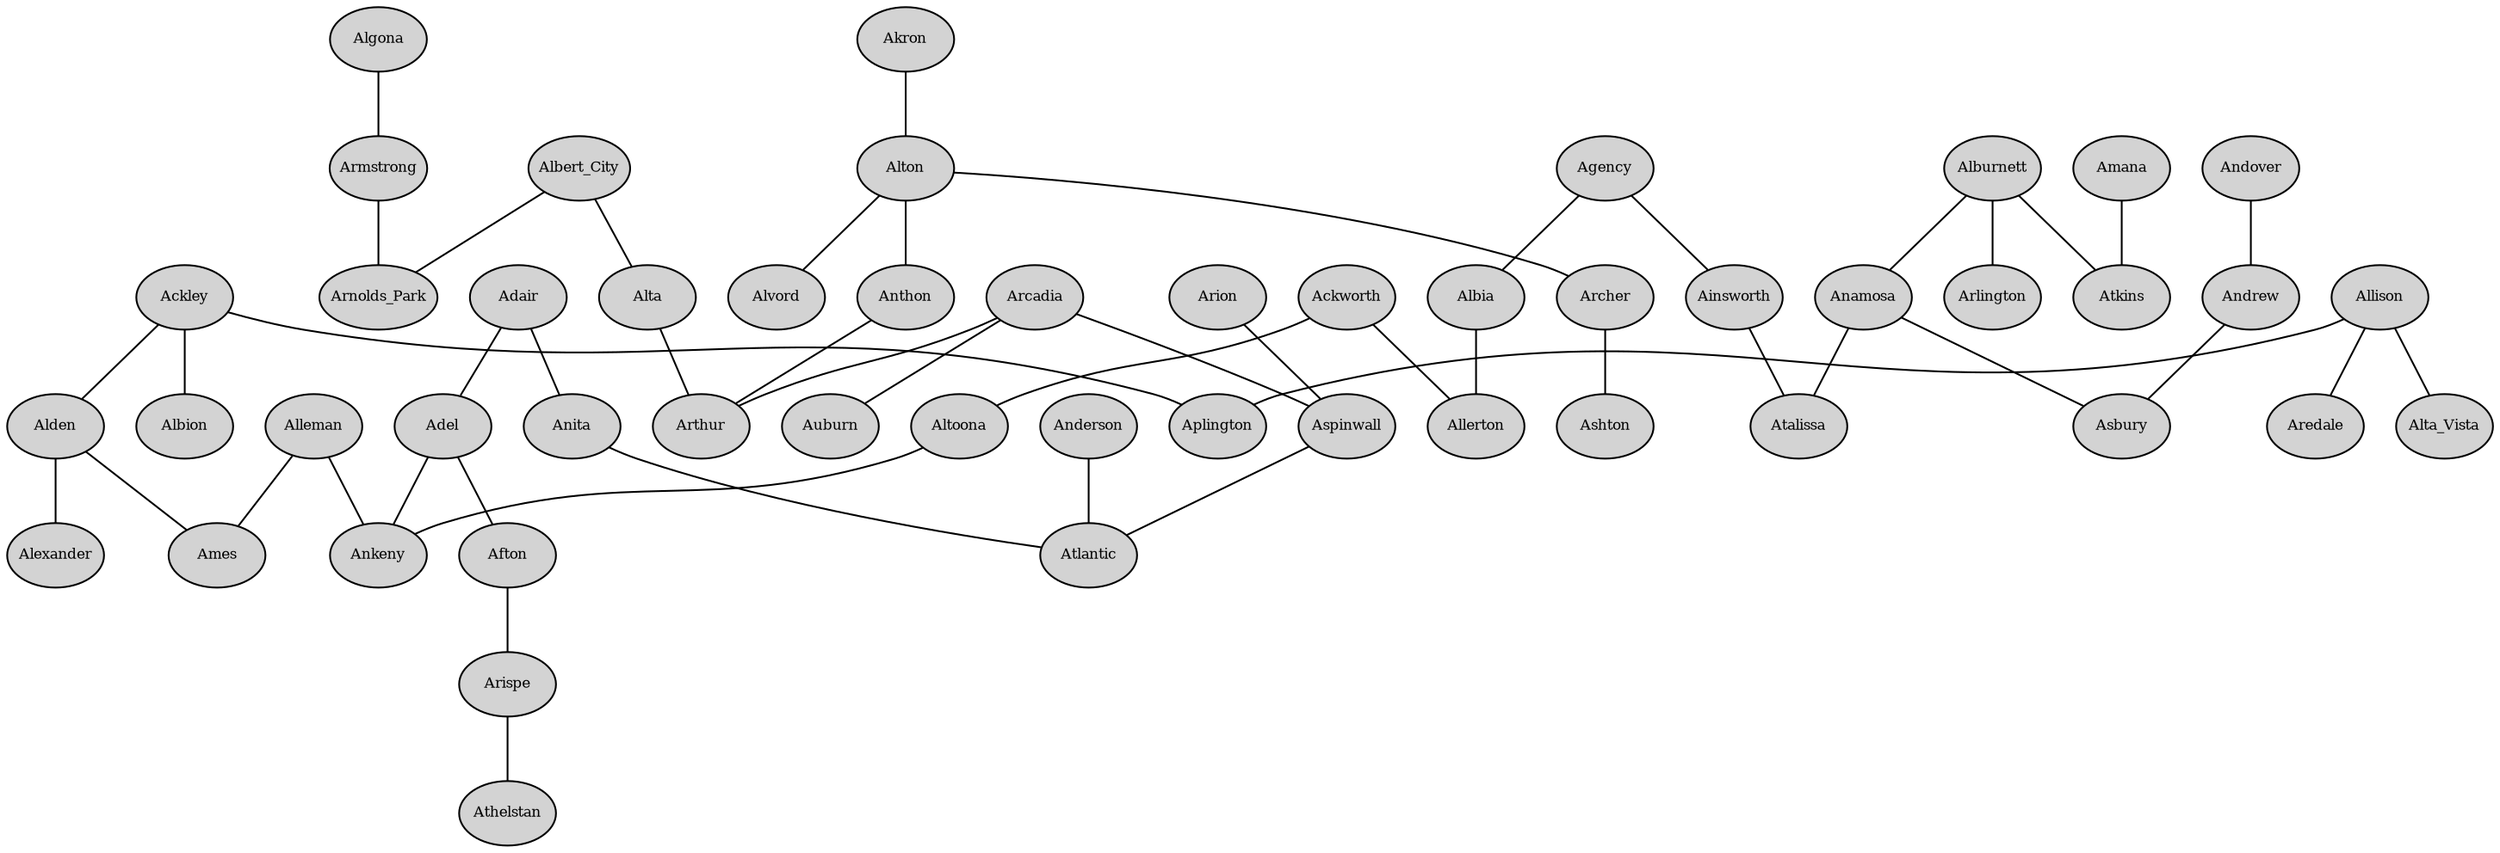 graph geometric_spanner_greedy_spanner {
outputorder=edgesfirst;
node[fontsize=8, style=filled, margin="0.05,0.03"];
Ackley [pos="212.758,-465.261!"];
Ackworth [pos="206.835,-467.364!"];
Adair [pos="207.501,-473.215!"];
Adel [pos="208.072,-470.087!"];
Afton [pos="205.137,-470.99!"];
Agency [pos="204.975,-461.534!"];
Ainsworth [pos="206.445,-457.762!"];
Akron [pos="214.144,-482.797!"];
Albert_City [pos="213.91,-474.743!"];
Albia [pos="205.133,-464.029!"];
Albion [pos="210.562,-464.943!"];
Alburnett [pos="210.742,-458.093!"];
Alden [pos="212.601,-466.88!"];
Alexander [pos="214.029,-467.383!"];
Algona [pos="215.35,-471.165!"];
Alleman [pos="209.1,-468.058!"];
Allerton [pos="203.532,-466.826!"];
Allison [pos="213.764,-463.976!"];
Alta [pos="213.368,-476.453!"];
Alta_Vista [pos="215.993,-462.086!"];
Alton [pos="214.937,-480.053!"];
Altoona [pos="208.221,-467.323!"];
Alvord [pos="216.711,-481.506!"];
Amana [pos="209,-459.354!"];
Ames [pos="210.174,-468.1!"];
Anamosa [pos="210.542,-456.426!"];
Anderson [pos="204.007,-478.021!"];
Andover [pos="209.896,-451.259!"];
Andrew [pos="210.768,-452.962!"];
Anita [pos="207.226,-473.824!"];
Ankeny [pos="208.649,-468.029!"];
Anthon [pos="211.942,-479.333!"];
Aplington [pos="212.921,-464.422!"];
Arcadia [pos="210.436,-475.231!"];
Archer [pos="215.576,-478.729!"];
Aredale [pos="214.165,-465.027!"];
Arion [pos="209.746,-477.318!"];
Arispe [pos="204.747,-471.096!"];
Arlington [pos="213.746,-458.356!"];
Armstrong [pos="216.98,-472.392!"];
Arnolds_Park [pos="216.864,-475.619!"];
Arthur [pos="211.674,-476.738!"];
Asbury [pos="212.572,-453.758!"];
Ashton [pos="216.557,-478.956!"];
Aspinwall [pos="209.56,-475.678!"];
Atalissa [pos="207.856,-455.83!"];
Athelstan [pos="202.861,-472.711!"];
Atkins [pos="209.985,-459.311!"];
Atlantic [pos="207.018,-475.069!"];
Auburn [pos="211.257,-474.389!"];
Afton -- Arispe
Alleman -- Ankeny
Adair -- Anita
Altoona -- Ankeny
Ackley -- Aplington
Allison -- Aplington
Arcadia -- Aspinwall
Amana -- Atkins
Archer -- Ashton
Alleman -- Ames
Allison -- Aredale
Arcadia -- Auburn
Anita -- Atlantic
Ackworth -- Altoona
Alburnett -- Atkins
Alton -- Archer
Alden -- Alexander
Ackley -- Alden
Arion -- Aspinwall
Alburnett -- Anamosa
Alta -- Arthur
Albert_City -- Alta
Andover -- Andrew
Arcadia -- Arthur
Andrew -- Asbury
Algona -- Armstrong
Adel -- Ankeny
Ackley -- Albion
Alton -- Alvord
Ainsworth -- Atalissa
Arispe -- Athelstan
Agency -- Albia
Anthon -- Arthur
Aspinwall -- Atlantic
Alden -- Ames
Anamosa -- Atalissa
Akron -- Alton
Allison -- Alta_Vista
Alburnett -- Arlington
Adel -- Afton
Alton -- Anthon
Albert_City -- Arnolds_Park
Adair -- Adel
Albia -- Allerton
Armstrong -- Arnolds_Park
Ackworth -- Allerton
Anamosa -- Asbury
Agency -- Ainsworth
Anderson -- Atlantic
}
